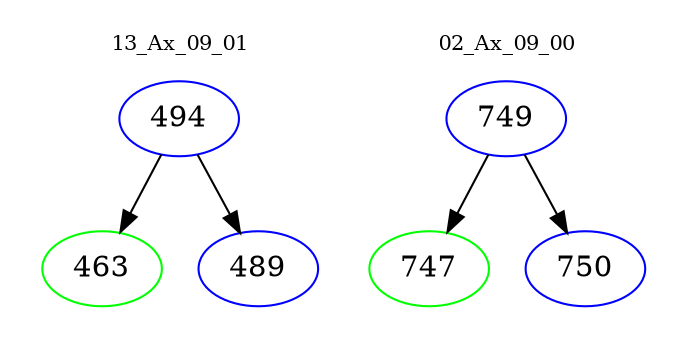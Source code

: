 digraph{
subgraph cluster_0 {
color = white
label = "13_Ax_09_01";
fontsize=10;
T0_494 [label="494", color="blue"]
T0_494 -> T0_463 [color="black"]
T0_463 [label="463", color="green"]
T0_494 -> T0_489 [color="black"]
T0_489 [label="489", color="blue"]
}
subgraph cluster_1 {
color = white
label = "02_Ax_09_00";
fontsize=10;
T1_749 [label="749", color="blue"]
T1_749 -> T1_747 [color="black"]
T1_747 [label="747", color="green"]
T1_749 -> T1_750 [color="black"]
T1_750 [label="750", color="blue"]
}
}
